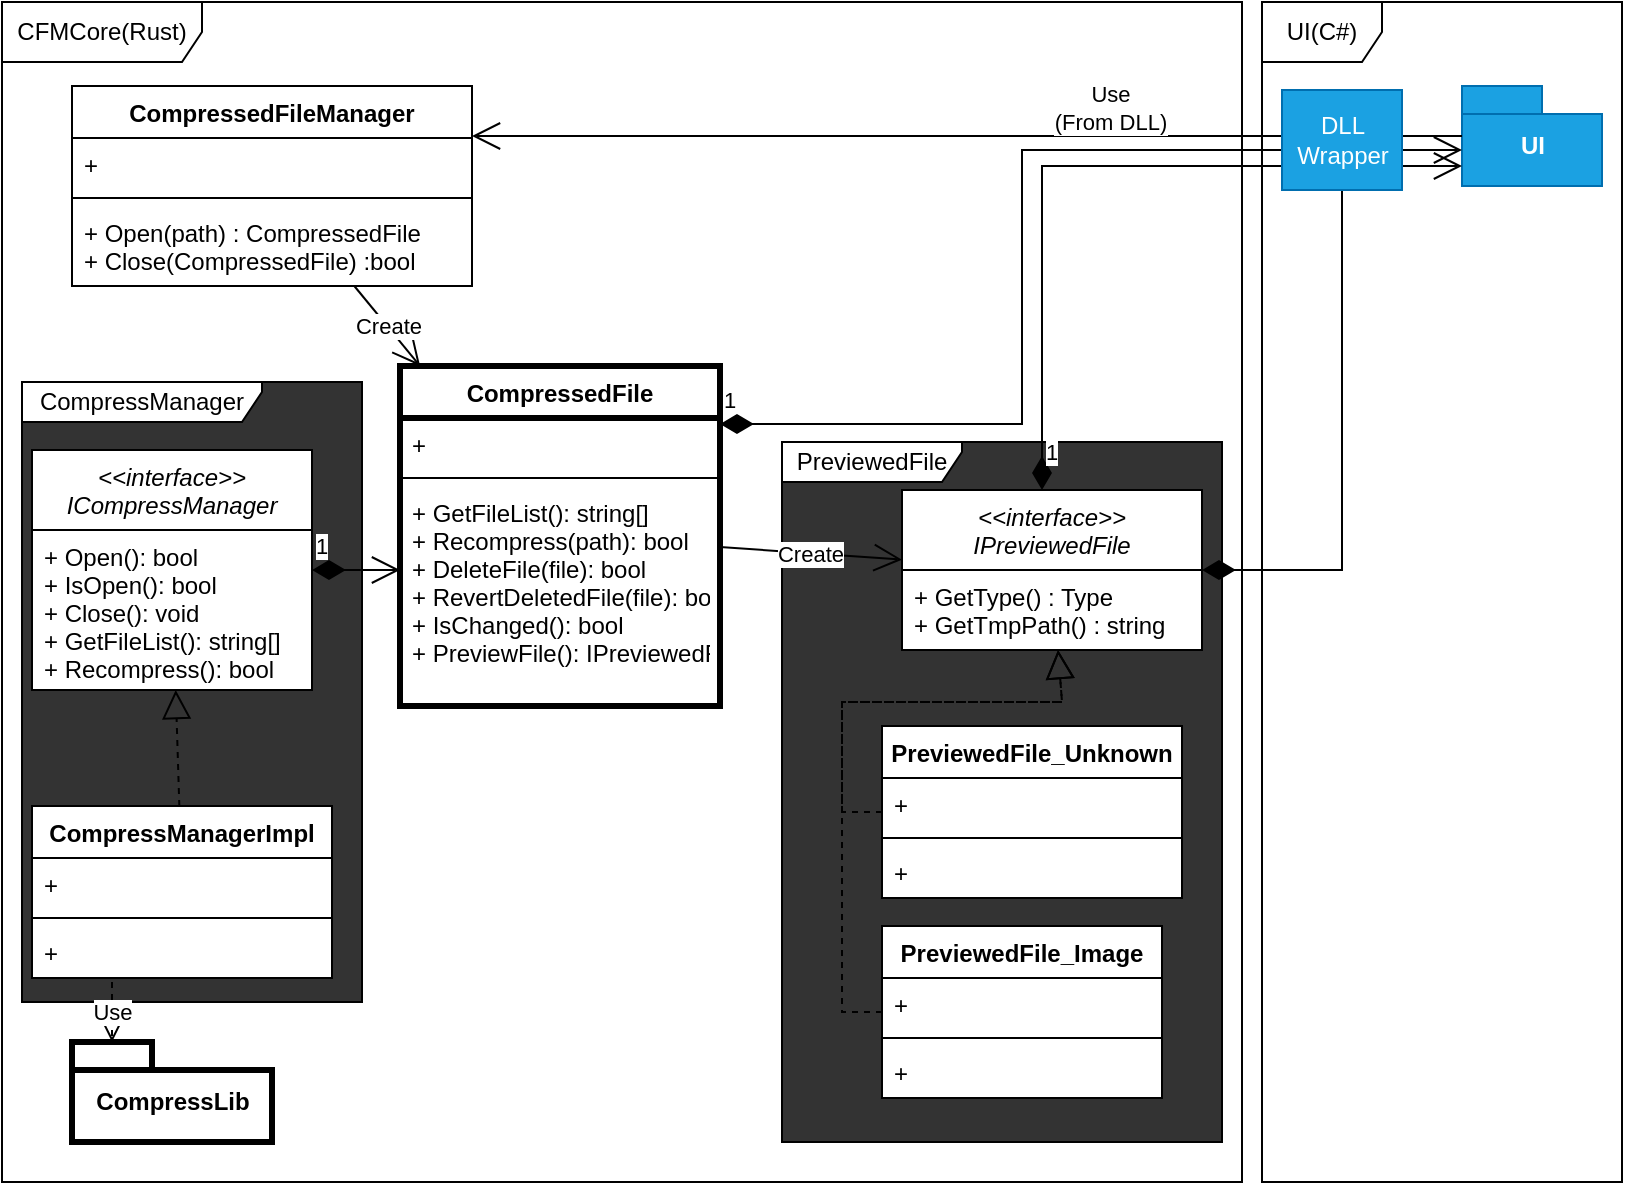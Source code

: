 <mxfile>
    <diagram id="K-_tS5VqKWmJsXcCOMkU" name="페이지-1">
        <mxGraphModel dx="557" dy="471" grid="1" gridSize="10" guides="1" tooltips="1" connect="1" arrows="1" fold="1" page="1" pageScale="1" pageWidth="827" pageHeight="1169" math="0" shadow="0">
            <root>
                <mxCell id="0"/>
                <mxCell id="1" parent="0"/>
                <mxCell id="8" value="CFMCore(Rust)" style="shape=umlFrame;whiteSpace=wrap;html=1;width=100;height=30;" parent="1" vertex="1">
                    <mxGeometry x="10" y="10" width="620" height="590" as="geometry"/>
                </mxCell>
                <mxCell id="55" value="PreviewedFile" style="shape=umlFrame;whiteSpace=wrap;html=1;width=90;height=20;strokeColor=default;gradientColor=none;swimlaneFillColor=#333333;" parent="1" vertex="1">
                    <mxGeometry x="400" y="230" width="220" height="350" as="geometry"/>
                </mxCell>
                <mxCell id="65" value="CompressManager" style="shape=umlFrame;whiteSpace=wrap;html=1;width=120;height=20;strokeColor=default;gradientColor=none;swimlaneFillColor=#333333;" parent="1" vertex="1">
                    <mxGeometry x="20" y="200" width="170" height="310" as="geometry"/>
                </mxCell>
                <mxCell id="2" value="CompressedFile" style="swimlane;fontStyle=1;align=center;verticalAlign=top;childLayout=stackLayout;horizontal=1;startSize=26;horizontalStack=0;resizeParent=1;resizeParentMax=0;resizeLast=0;collapsible=1;marginBottom=0;strokeWidth=3;swimlaneFillColor=default;" parent="1" vertex="1">
                    <mxGeometry x="209" y="192" width="160" height="170" as="geometry"/>
                </mxCell>
                <mxCell id="3" value="+ " style="text;strokeColor=none;fillColor=none;align=left;verticalAlign=top;spacingLeft=4;spacingRight=4;overflow=hidden;rotatable=0;points=[[0,0.5],[1,0.5]];portConstraint=eastwest;" parent="2" vertex="1">
                    <mxGeometry y="26" width="160" height="26" as="geometry"/>
                </mxCell>
                <mxCell id="4" value="" style="line;strokeWidth=1;fillColor=none;align=left;verticalAlign=middle;spacingTop=-1;spacingLeft=3;spacingRight=3;rotatable=0;labelPosition=right;points=[];portConstraint=eastwest;strokeColor=inherit;" parent="2" vertex="1">
                    <mxGeometry y="52" width="160" height="8" as="geometry"/>
                </mxCell>
                <mxCell id="5" value="+ GetFileList(): string[]&#10;+ Recompress(path): bool&#10;+ DeleteFile(file): bool&#10;+ RevertDeletedFile(file): bool&#10;+ IsChanged(): bool&#10;+ PreviewFile(): IPreviewedFile" style="text;strokeColor=none;fillColor=none;align=left;verticalAlign=top;spacingLeft=4;spacingRight=4;overflow=hidden;rotatable=0;points=[[0,0.5],[1,0.5]];portConstraint=eastwest;" parent="2" vertex="1">
                    <mxGeometry y="60" width="160" height="110" as="geometry"/>
                </mxCell>
                <mxCell id="7" value="UI" style="shape=folder;fontStyle=1;spacingTop=10;tabWidth=40;tabHeight=14;tabPosition=left;html=1;fillColor=#1ba1e2;fontColor=#ffffff;strokeColor=#006EAF;" parent="1" vertex="1">
                    <mxGeometry x="740" y="52" width="70" height="50" as="geometry"/>
                </mxCell>
                <mxCell id="9" value="1" style="endArrow=open;html=1;endSize=12;startArrow=diamondThin;startSize=14;startFill=1;edgeStyle=orthogonalEdgeStyle;align=left;verticalAlign=bottom;entryX=0;entryY=0;entryDx=0;entryDy=32;entryPerimeter=0;rounded=0;" parent="1" source="2" target="7" edge="1">
                    <mxGeometry x="-1" y="3" relative="1" as="geometry">
                        <mxPoint x="350" y="312" as="sourcePoint"/>
                        <mxPoint x="510" y="312" as="targetPoint"/>
                        <Array as="points">
                            <mxPoint x="520" y="221"/>
                            <mxPoint x="520" y="84"/>
                        </Array>
                    </mxGeometry>
                </mxCell>
                <mxCell id="14" value="CompressedFileManager" style="swimlane;fontStyle=1;align=center;verticalAlign=top;childLayout=stackLayout;horizontal=1;startSize=26;horizontalStack=0;resizeParent=1;resizeParentMax=0;resizeLast=0;collapsible=1;marginBottom=0;swimlaneFillColor=default;" parent="1" vertex="1">
                    <mxGeometry x="45" y="52" width="200" height="100" as="geometry"/>
                </mxCell>
                <mxCell id="15" value="+ " style="text;strokeColor=none;fillColor=none;align=left;verticalAlign=top;spacingLeft=4;spacingRight=4;overflow=hidden;rotatable=0;points=[[0,0.5],[1,0.5]];portConstraint=eastwest;" parent="14" vertex="1">
                    <mxGeometry y="26" width="200" height="26" as="geometry"/>
                </mxCell>
                <mxCell id="16" value="" style="line;strokeWidth=1;fillColor=none;align=left;verticalAlign=middle;spacingTop=-1;spacingLeft=3;spacingRight=3;rotatable=0;labelPosition=right;points=[];portConstraint=eastwest;strokeColor=inherit;" parent="14" vertex="1">
                    <mxGeometry y="52" width="200" height="8" as="geometry"/>
                </mxCell>
                <mxCell id="17" value="+ Open(path) : CompressedFile&#10;+ Close(CompressedFile) :bool" style="text;strokeColor=none;fillColor=none;align=left;verticalAlign=top;spacingLeft=4;spacingRight=4;overflow=hidden;rotatable=0;points=[[0,0.5],[1,0.5]];portConstraint=eastwest;" parent="14" vertex="1">
                    <mxGeometry y="60" width="200" height="40" as="geometry"/>
                </mxCell>
                <mxCell id="18" value="Create" style="endArrow=open;endFill=1;endSize=12;html=1;" parent="1" source="14" target="2" edge="1">
                    <mxGeometry width="160" relative="1" as="geometry">
                        <mxPoint x="305" y="312" as="sourcePoint"/>
                        <mxPoint x="725" y="252" as="targetPoint"/>
                    </mxGeometry>
                </mxCell>
                <mxCell id="19" value="Use&lt;br&gt;(From DLL)" style="endArrow=open;endFill=1;endSize=12;html=1;entryX=1;entryY=0.25;entryDx=0;entryDy=0;" parent="1" source="7" target="14" edge="1">
                    <mxGeometry x="-0.288" y="-14" width="160" relative="1" as="geometry">
                        <mxPoint x="590" y="172" as="sourcePoint"/>
                        <mxPoint x="370" y="188" as="targetPoint"/>
                        <mxPoint as="offset"/>
                    </mxGeometry>
                </mxCell>
                <mxCell id="42" value="&lt;&lt;interface&gt;&gt;&#10;ICompressManager" style="swimlane;fontStyle=2;align=center;verticalAlign=top;childLayout=stackLayout;horizontal=1;startSize=40;horizontalStack=0;resizeParent=1;resizeParentMax=0;resizeLast=0;collapsible=1;marginBottom=0;swimlaneFillColor=default;" parent="1" vertex="1">
                    <mxGeometry x="25" y="234" width="140" height="120" as="geometry"/>
                </mxCell>
                <mxCell id="43" value="+ Open(): bool&#10;+ IsOpen(): bool&#10;+ Close(): void&#10;+ GetFileList(): string[]&#10;+ Recompress(): bool" style="text;strokeColor=none;fillColor=none;align=left;verticalAlign=top;spacingLeft=4;spacingRight=4;overflow=hidden;rotatable=0;points=[[0,0.5],[1,0.5]];portConstraint=eastwest;" parent="42" vertex="1">
                    <mxGeometry y="40" width="140" height="80" as="geometry"/>
                </mxCell>
                <mxCell id="44" value="1" style="endArrow=open;html=1;endSize=12;startArrow=diamondThin;startSize=14;startFill=1;edgeStyle=orthogonalEdgeStyle;align=left;verticalAlign=bottom;rounded=0;" parent="1" source="42" target="2" edge="1">
                    <mxGeometry x="-1" y="3" relative="1" as="geometry">
                        <mxPoint x="379" y="231" as="sourcePoint"/>
                        <mxPoint x="705" y="94" as="targetPoint"/>
                        <Array as="points">
                            <mxPoint x="225" y="252"/>
                            <mxPoint x="225" y="252"/>
                        </Array>
                    </mxGeometry>
                </mxCell>
                <mxCell id="45" value="CompressManagerImpl" style="swimlane;fontStyle=1;align=center;verticalAlign=top;childLayout=stackLayout;horizontal=1;startSize=26;horizontalStack=0;resizeParent=1;resizeParentMax=0;resizeLast=0;collapsible=1;marginBottom=0;swimlaneFillColor=default;" parent="1" vertex="1">
                    <mxGeometry x="25" y="412" width="150" height="86" as="geometry"/>
                </mxCell>
                <mxCell id="46" value="+ " style="text;strokeColor=none;fillColor=none;align=left;verticalAlign=top;spacingLeft=4;spacingRight=4;overflow=hidden;rotatable=0;points=[[0,0.5],[1,0.5]];portConstraint=eastwest;" parent="45" vertex="1">
                    <mxGeometry y="26" width="150" height="26" as="geometry"/>
                </mxCell>
                <mxCell id="47" value="" style="line;strokeWidth=1;fillColor=none;align=left;verticalAlign=middle;spacingTop=-1;spacingLeft=3;spacingRight=3;rotatable=0;labelPosition=right;points=[];portConstraint=eastwest;strokeColor=inherit;" parent="45" vertex="1">
                    <mxGeometry y="52" width="150" height="8" as="geometry"/>
                </mxCell>
                <mxCell id="48" value="+ " style="text;strokeColor=none;fillColor=none;align=left;verticalAlign=top;spacingLeft=4;spacingRight=4;overflow=hidden;rotatable=0;points=[[0,0.5],[1,0.5]];portConstraint=eastwest;" parent="45" vertex="1">
                    <mxGeometry y="60" width="150" height="26" as="geometry"/>
                </mxCell>
                <mxCell id="49" value="" style="endArrow=block;dashed=1;endFill=0;endSize=12;html=1;rounded=0;" parent="1" source="45" target="42" edge="1">
                    <mxGeometry width="160" relative="1" as="geometry">
                        <mxPoint x="475" y="425" as="sourcePoint"/>
                        <mxPoint x="515" y="318" as="targetPoint"/>
                        <Array as="points"/>
                    </mxGeometry>
                </mxCell>
                <mxCell id="50" value="" style="endArrow=none;html=1;endSize=12;startArrow=diamondThin;startSize=14;startFill=1;edgeStyle=orthogonalEdgeStyle;align=left;verticalAlign=bottom;rounded=0;" parent="1" source="22" target="20" edge="1">
                    <mxGeometry x="-0.901" relative="1" as="geometry">
                        <mxPoint x="530" y="242" as="sourcePoint"/>
                        <mxPoint x="740" y="92" as="targetPoint"/>
                        <Array as="points"/>
                        <mxPoint as="offset"/>
                    </mxGeometry>
                </mxCell>
                <mxCell id="51" value="1" style="endArrow=open;html=1;endSize=12;startArrow=diamondThin;startSize=14;startFill=1;edgeStyle=orthogonalEdgeStyle;align=left;verticalAlign=bottom;rounded=0;" parent="1" source="22" target="7" edge="1">
                    <mxGeometry x="-0.944" relative="1" as="geometry">
                        <mxPoint x="424" y="231" as="sourcePoint"/>
                        <mxPoint x="750" y="94" as="targetPoint"/>
                        <Array as="points">
                            <mxPoint x="530" y="92"/>
                        </Array>
                        <mxPoint as="offset"/>
                    </mxGeometry>
                </mxCell>
                <mxCell id="20" value="DLL&lt;br&gt;Wrapper" style="html=1;fillColor=#1ba1e2;fontColor=#ffffff;strokeColor=#006EAF;" parent="1" vertex="1">
                    <mxGeometry x="650" y="54" width="60" height="50" as="geometry"/>
                </mxCell>
                <mxCell id="52" value="UI(C#)" style="shape=umlFrame;whiteSpace=wrap;html=1;" parent="1" vertex="1">
                    <mxGeometry x="640" y="10" width="180" height="590" as="geometry"/>
                </mxCell>
                <mxCell id="53" value="CompressLib" style="shape=folder;fontStyle=1;spacingTop=10;tabWidth=40;tabHeight=14;tabPosition=left;html=1;strokeWidth=3;" parent="1" vertex="1">
                    <mxGeometry x="45" y="530" width="100" height="50" as="geometry"/>
                </mxCell>
                <mxCell id="54" value="Use" style="endArrow=open;endSize=12;dashed=1;html=1;rounded=0;entryX=0;entryY=0;entryDx=20;entryDy=0;entryPerimeter=0;" parent="1" target="53" edge="1">
                    <mxGeometry width="160" relative="1" as="geometry">
                        <mxPoint x="65" y="500" as="sourcePoint"/>
                        <mxPoint x="415" y="260" as="targetPoint"/>
                    </mxGeometry>
                </mxCell>
                <mxCell id="22" value="&lt;&lt;interface&gt;&gt;&#10;IPreviewedFile" style="swimlane;fontStyle=2;align=center;verticalAlign=top;childLayout=stackLayout;horizontal=1;startSize=40;horizontalStack=0;resizeParent=1;resizeParentMax=0;resizeLast=0;collapsible=1;marginBottom=0;swimlaneFillColor=default;" parent="1" vertex="1">
                    <mxGeometry x="460" y="254" width="150" height="80" as="geometry"/>
                </mxCell>
                <mxCell id="25" value="+ GetType() : Type&#10;+ GetTmpPath() : string" style="text;strokeColor=none;fillColor=none;align=left;verticalAlign=top;spacingLeft=4;spacingRight=4;overflow=hidden;rotatable=0;points=[[0,0.5],[1,0.5]];portConstraint=eastwest;" parent="22" vertex="1">
                    <mxGeometry y="40" width="150" height="40" as="geometry"/>
                </mxCell>
                <mxCell id="28" value="PreviewedFile_Image" style="swimlane;fontStyle=1;align=center;verticalAlign=top;childLayout=stackLayout;horizontal=1;startSize=26;horizontalStack=0;resizeParent=1;resizeParentMax=0;resizeLast=0;collapsible=1;marginBottom=0;swimlaneFillColor=default;" parent="1" vertex="1">
                    <mxGeometry x="450" y="472" width="140" height="86" as="geometry"/>
                </mxCell>
                <mxCell id="29" value="+ " style="text;strokeColor=none;fillColor=none;align=left;verticalAlign=top;spacingLeft=4;spacingRight=4;overflow=hidden;rotatable=0;points=[[0,0.5],[1,0.5]];portConstraint=eastwest;" parent="28" vertex="1">
                    <mxGeometry y="26" width="140" height="26" as="geometry"/>
                </mxCell>
                <mxCell id="30" value="" style="line;strokeWidth=1;fillColor=none;align=left;verticalAlign=middle;spacingTop=-1;spacingLeft=3;spacingRight=3;rotatable=0;labelPosition=right;points=[];portConstraint=eastwest;strokeColor=inherit;" parent="28" vertex="1">
                    <mxGeometry y="52" width="140" height="8" as="geometry"/>
                </mxCell>
                <mxCell id="31" value="+ " style="text;strokeColor=none;fillColor=none;align=left;verticalAlign=top;spacingLeft=4;spacingRight=4;overflow=hidden;rotatable=0;points=[[0,0.5],[1,0.5]];portConstraint=eastwest;" parent="28" vertex="1">
                    <mxGeometry y="60" width="140" height="26" as="geometry"/>
                </mxCell>
                <mxCell id="32" value="PreviewedFile_Unknown" style="swimlane;fontStyle=1;align=center;verticalAlign=top;childLayout=stackLayout;horizontal=1;startSize=26;horizontalStack=0;resizeParent=1;resizeParentMax=0;resizeLast=0;collapsible=1;marginBottom=0;swimlaneFillColor=default;" parent="1" vertex="1">
                    <mxGeometry x="450" y="372" width="150" height="86" as="geometry"/>
                </mxCell>
                <mxCell id="33" value="+ " style="text;strokeColor=none;fillColor=none;align=left;verticalAlign=top;spacingLeft=4;spacingRight=4;overflow=hidden;rotatable=0;points=[[0,0.5],[1,0.5]];portConstraint=eastwest;" parent="32" vertex="1">
                    <mxGeometry y="26" width="150" height="26" as="geometry"/>
                </mxCell>
                <mxCell id="34" value="" style="line;strokeWidth=1;fillColor=none;align=left;verticalAlign=middle;spacingTop=-1;spacingLeft=3;spacingRight=3;rotatable=0;labelPosition=right;points=[];portConstraint=eastwest;strokeColor=inherit;" parent="32" vertex="1">
                    <mxGeometry y="52" width="150" height="8" as="geometry"/>
                </mxCell>
                <mxCell id="35" value="+ " style="text;strokeColor=none;fillColor=none;align=left;verticalAlign=top;spacingLeft=4;spacingRight=4;overflow=hidden;rotatable=0;points=[[0,0.5],[1,0.5]];portConstraint=eastwest;" parent="32" vertex="1">
                    <mxGeometry y="60" width="150" height="26" as="geometry"/>
                </mxCell>
                <mxCell id="36" value="" style="endArrow=block;dashed=1;endFill=0;endSize=12;html=1;rounded=0;" parent="1" source="28" target="22" edge="1">
                    <mxGeometry width="160" relative="1" as="geometry">
                        <mxPoint x="350" y="302" as="sourcePoint"/>
                        <mxPoint x="510" y="302" as="targetPoint"/>
                        <Array as="points">
                            <mxPoint x="430" y="515"/>
                            <mxPoint x="430" y="360"/>
                            <mxPoint x="540" y="360"/>
                        </Array>
                    </mxGeometry>
                </mxCell>
                <mxCell id="37" value="" style="endArrow=block;dashed=1;endFill=0;endSize=12;html=1;rounded=0;" parent="1" source="32" target="22" edge="1">
                    <mxGeometry width="160" relative="1" as="geometry">
                        <mxPoint x="473.786" y="382" as="sourcePoint"/>
                        <mxPoint x="524.071" y="318" as="targetPoint"/>
                        <Array as="points">
                            <mxPoint x="430" y="415"/>
                            <mxPoint x="430" y="360"/>
                            <mxPoint x="540" y="360"/>
                        </Array>
                    </mxGeometry>
                </mxCell>
                <mxCell id="27" value="Create" style="endArrow=open;endFill=1;endSize=12;html=1;" parent="1" source="2" target="22" edge="1">
                    <mxGeometry width="160" relative="1" as="geometry">
                        <mxPoint x="370" y="148" as="sourcePoint"/>
                        <mxPoint x="760" y="332" as="targetPoint"/>
                    </mxGeometry>
                </mxCell>
            </root>
        </mxGraphModel>
    </diagram>
</mxfile>